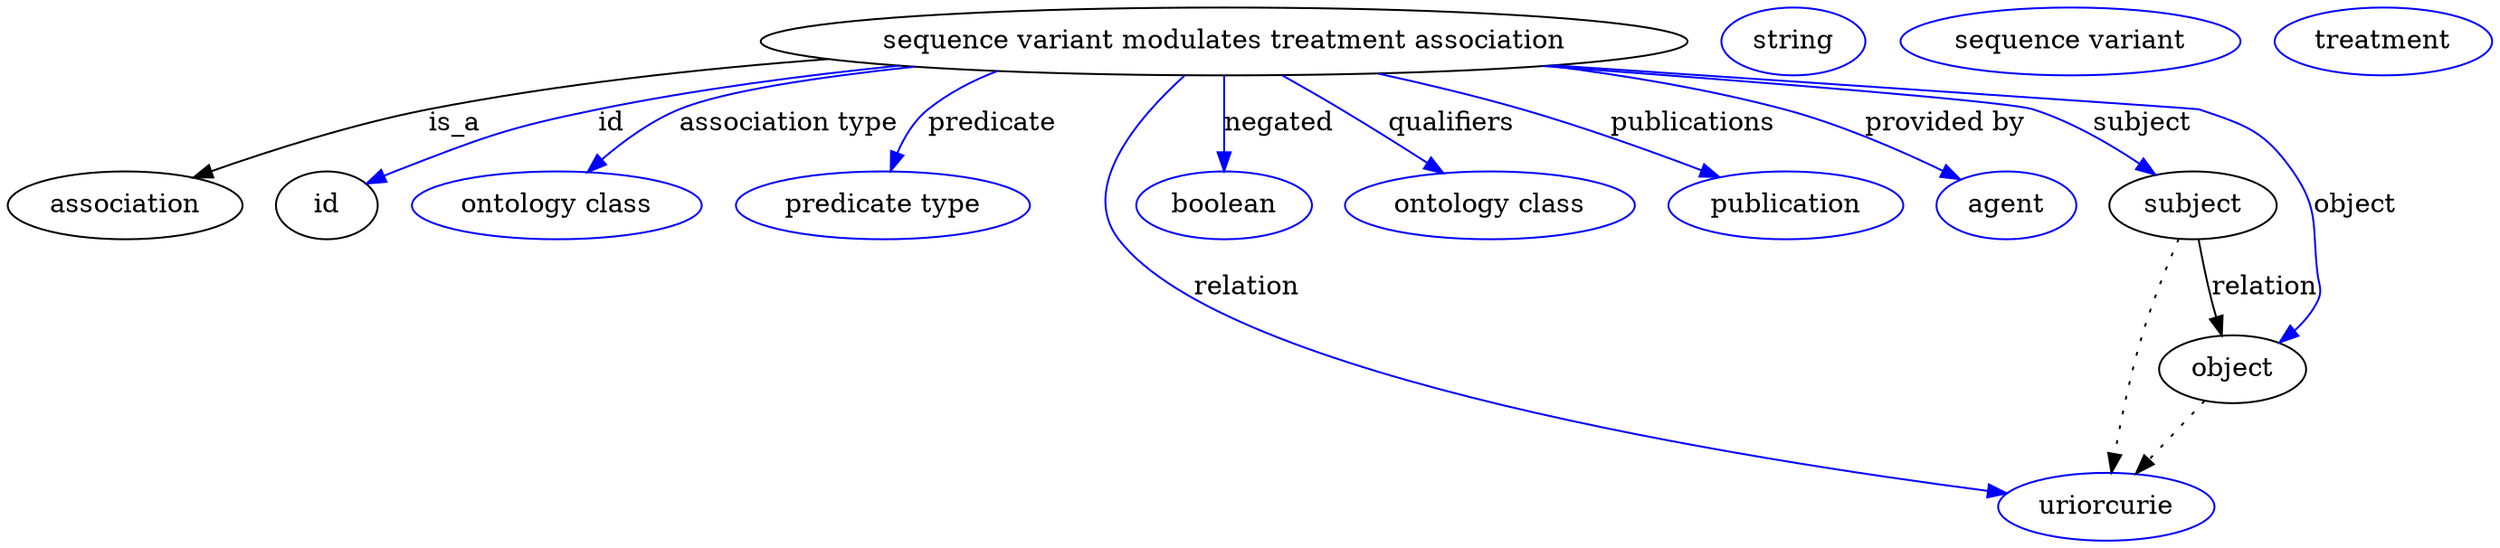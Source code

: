 digraph {
	graph [bb="0,0,1075.2,283"];
	node [label="\N"];
	"sequence variant modulates treatment association"	 [height=0.5,
		label="sequence variant modulates treatment association",
		pos="546.05,265",
		width=5.1815];
	association	 [height=0.5,
		pos="50.046,178",
		width=1.3902];
	"sequence variant modulates treatment association" -> association	 [label=is_a,
		lp="211.05,221.5",
		pos="e,83.095,191.63 385.52,255.83 326.71,250.5 259.92,242.12 200.05,229 162.99,220.88 122.33,206.71 92.699,195.36"];
	id	 [height=0.5,
		pos="145.05,178",
		width=0.75];
	"sequence variant modulates treatment association" -> id	 [color=blue,
		label=id,
		lp="280.55,221.5",
		pos="e,166.54,189.3 410.65,252.56 367.01,247.07 318.67,239.44 275.05,229 231.98,218.7 221.82,213.27 181.05,196 179.26,195.24 177.44,194.44 \
175.61,193.61",
		style=solid];
	"association type"	 [color=blue,
		height=0.5,
		label="ontology class",
		pos="252.05,178",
		width=1.7151];
	"sequence variant modulates treatment association" -> "association type"	 [color=blue,
		label="association type",
		lp="357.05,221.5",
		pos="e,267.92,195.51 420.48,251.66 376.36,245.69 332.86,237.96 313.05,229 299.08,222.68 285.75,212.25 275.14,202.46",
		style=solid];
	predicate	 [color=blue,
		height=0.5,
		label="predicate type",
		pos="392.05,178",
		width=1.679];
	"sequence variant modulates treatment association" -> predicate	 [color=blue,
		label=predicate,
		lp="441.05,221.5",
		pos="e,396.53,196.44 466.56,248.7 444.64,242.98 424.55,236.17 416.05,229 408.95,223.02 403.81,214.46 400.16,206.07",
		style=solid];
	relation	 [color=blue,
		height=0.5,
		label=uriorcurie,
		pos="936.05,18",
		width=1.2638];
	"sequence variant modulates treatment association" -> relation	 [color=blue,
		label=relation,
		lp="562.05,134.5",
		pos="e,894.1,25.249 526.94,246.71 506.36,224.76 479.09,187.47 499.05,160 545.16,96.527 778.4,46.761 883.99,27.111",
		style=solid];
	negated	 [color=blue,
		height=0.5,
		label=boolean,
		pos="546.05,178",
		width=1.0652];
	"sequence variant modulates treatment association" -> negated	 [color=blue,
		label=negated,
		lp="567.55,221.5",
		pos="e,546.05,196 546.05,246.97 546.05,235.19 546.05,219.56 546.05,206.16",
		style=solid];
	qualifiers	 [color=blue,
		height=0.5,
		label="ontology class",
		pos="664.05,178",
		width=1.7151];
	"sequence variant modulates treatment association" -> qualifiers	 [color=blue,
		label=qualifiers,
		lp="639.05,221.5",
		pos="e,641.23,194.82 570.5,246.97 588.61,233.62 613.43,215.32 632.95,200.93",
		style=solid];
	publications	 [color=blue,
		height=0.5,
		label=publication,
		pos="794.05,178",
		width=1.3902];
	"sequence variant modulates treatment association" -> publications	 [color=blue,
		label=publications,
		lp="741.55,221.5",
		pos="e,762.28,192.02 608.7,248.01 628.17,242.37 649.62,235.79 669.05,229 697.47,219.07 728.84,206.27 753.04,195.97",
		style=solid];
	"provided by"	 [color=blue,
		height=0.5,
		label=agent,
		pos="892.05,178",
		width=0.83048];
	"sequence variant modulates treatment association" -> "provided by"	 [color=blue,
		label="provided by",
		lp="850.05,221.5",
		pos="e,869.81,190.25 672.55,251.71 707.47,246.35 745.08,239 779.05,229 807.77,220.54 838.65,206.21 860.85,194.89",
		style=solid];
	subject	 [height=0.5,
		pos="976.05,178",
		width=0.99297];
	"sequence variant modulates treatment association" -> subject	 [color=blue,
		label=subject,
		lp="939.55,221.5",
		pos="e,955.63,193 678.41,252.3 769.86,243.31 876.83,232.3 887.05,229 908.35,222.11 930.19,209.69 946.91,198.83",
		style=solid];
	object	 [height=0.5,
		pos="996.05,91",
		width=0.9027];
	"sequence variant modulates treatment association" -> object	 [color=blue,
		label=object,
		lp="1048,178",
		pos="e,1016.2,105.27 680.03,252.43 700.47,250.57 721.32,248.71 741.05,247 839.67,238.45 868.45,258.17 963.05,229 991.39,220.26 1003.4,\
219.86 1021,196 1035.7,176.22 1030.4,166.44 1033,142 1033.8,135.37 1035.6,133.14 1033,127 1030.8,121.74 1027.4,116.86 1023.5,112.51",
		style=solid];
	association_id	 [color=blue,
		height=0.5,
		label=string,
		pos="781.05,265",
		width=0.84854];
	subject -> relation	 [pos="e,939.36,36.239 970.07,159.97 965.6,146.12 959.52,126.47 955.05,109 949.69,88.088 944.75,64.188 941.24,46.13",
		style=dotted];
	subject -> object	 [label=relation,
		lp="1008,134.5",
		pos="e,991.91,109 980.19,159.97 982.92,148.08 986.56,132.25 989.66,118.76"];
	"sequence variant modulates treatment association_subject"	 [color=blue,
		height=0.5,
		label="sequence variant",
		pos="899.05,265",
		width=1.9318];
	object -> relation	 [pos="e,950.23,35.261 982.43,74.435 974.85,65.207 965.25,53.528 956.75,43.191",
		style=dotted];
	"sequence variant modulates treatment association_object"	 [color=blue,
		height=0.5,
		label=treatment,
		pos="1031,265",
		width=1.2277];
}
